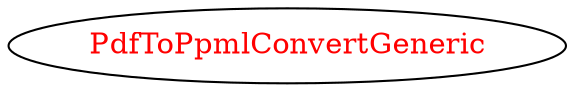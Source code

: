 digraph dependencyGraph {
 concentrate=true;
 ranksep="2.0";
 rankdir="LR"; 
 splines="ortho";
"PdfToPpmlConvertGeneric" [fontcolor="red"];
}